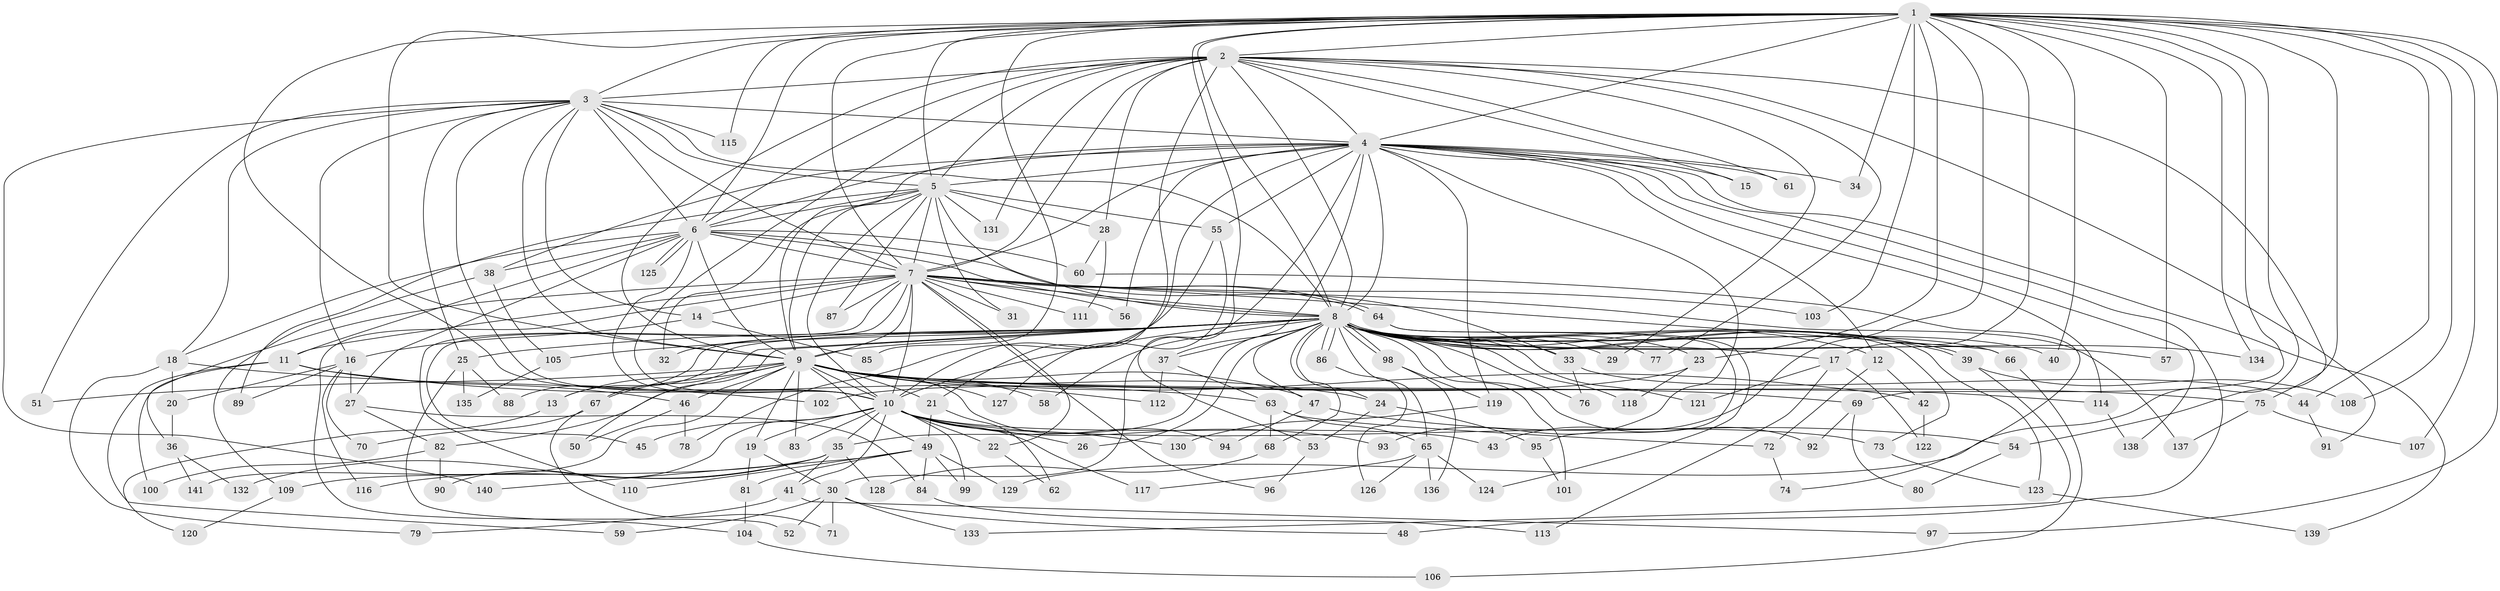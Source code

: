 // Generated by graph-tools (version 1.1) at 2025/34/03/09/25 02:34:40]
// undirected, 141 vertices, 307 edges
graph export_dot {
graph [start="1"]
  node [color=gray90,style=filled];
  1;
  2;
  3;
  4;
  5;
  6;
  7;
  8;
  9;
  10;
  11;
  12;
  13;
  14;
  15;
  16;
  17;
  18;
  19;
  20;
  21;
  22;
  23;
  24;
  25;
  26;
  27;
  28;
  29;
  30;
  31;
  32;
  33;
  34;
  35;
  36;
  37;
  38;
  39;
  40;
  41;
  42;
  43;
  44;
  45;
  46;
  47;
  48;
  49;
  50;
  51;
  52;
  53;
  54;
  55;
  56;
  57;
  58;
  59;
  60;
  61;
  62;
  63;
  64;
  65;
  66;
  67;
  68;
  69;
  70;
  71;
  72;
  73;
  74;
  75;
  76;
  77;
  78;
  79;
  80;
  81;
  82;
  83;
  84;
  85;
  86;
  87;
  88;
  89;
  90;
  91;
  92;
  93;
  94;
  95;
  96;
  97;
  98;
  99;
  100;
  101;
  102;
  103;
  104;
  105;
  106;
  107;
  108;
  109;
  110;
  111;
  112;
  113;
  114;
  115;
  116;
  117;
  118;
  119;
  120;
  121;
  122;
  123;
  124;
  125;
  126;
  127;
  128;
  129;
  130;
  131;
  132;
  133;
  134;
  135;
  136;
  137;
  138;
  139;
  140;
  141;
  1 -- 2;
  1 -- 3;
  1 -- 4;
  1 -- 5;
  1 -- 6;
  1 -- 7;
  1 -- 8;
  1 -- 9;
  1 -- 10;
  1 -- 17;
  1 -- 23;
  1 -- 34;
  1 -- 40;
  1 -- 43;
  1 -- 44;
  1 -- 53;
  1 -- 54;
  1 -- 57;
  1 -- 69;
  1 -- 85;
  1 -- 97;
  1 -- 103;
  1 -- 107;
  1 -- 108;
  1 -- 115;
  1 -- 129;
  1 -- 134;
  2 -- 3;
  2 -- 4;
  2 -- 5;
  2 -- 6;
  2 -- 7;
  2 -- 8;
  2 -- 9;
  2 -- 10;
  2 -- 15;
  2 -- 21;
  2 -- 28;
  2 -- 29;
  2 -- 61;
  2 -- 75;
  2 -- 77;
  2 -- 91;
  2 -- 131;
  3 -- 4;
  3 -- 5;
  3 -- 6;
  3 -- 7;
  3 -- 8;
  3 -- 9;
  3 -- 10;
  3 -- 14;
  3 -- 16;
  3 -- 18;
  3 -- 25;
  3 -- 51;
  3 -- 115;
  3 -- 140;
  4 -- 5;
  4 -- 6;
  4 -- 7;
  4 -- 8;
  4 -- 9;
  4 -- 10;
  4 -- 12;
  4 -- 15;
  4 -- 30;
  4 -- 34;
  4 -- 37;
  4 -- 38;
  4 -- 48;
  4 -- 55;
  4 -- 56;
  4 -- 61;
  4 -- 93;
  4 -- 114;
  4 -- 119;
  4 -- 138;
  4 -- 139;
  5 -- 6;
  5 -- 7;
  5 -- 8;
  5 -- 9;
  5 -- 10;
  5 -- 28;
  5 -- 31;
  5 -- 32;
  5 -- 55;
  5 -- 87;
  5 -- 89;
  5 -- 131;
  6 -- 7;
  6 -- 8;
  6 -- 9;
  6 -- 10;
  6 -- 11;
  6 -- 18;
  6 -- 27;
  6 -- 33;
  6 -- 38;
  6 -- 60;
  6 -- 125;
  6 -- 125;
  7 -- 8;
  7 -- 9;
  7 -- 10;
  7 -- 11;
  7 -- 14;
  7 -- 22;
  7 -- 31;
  7 -- 36;
  7 -- 45;
  7 -- 52;
  7 -- 56;
  7 -- 64;
  7 -- 64;
  7 -- 66;
  7 -- 87;
  7 -- 96;
  7 -- 103;
  7 -- 110;
  7 -- 111;
  7 -- 137;
  8 -- 9;
  8 -- 10;
  8 -- 12;
  8 -- 13;
  8 -- 17;
  8 -- 23;
  8 -- 24;
  8 -- 25;
  8 -- 26;
  8 -- 29;
  8 -- 32;
  8 -- 33;
  8 -- 35;
  8 -- 37;
  8 -- 39;
  8 -- 39;
  8 -- 40;
  8 -- 47;
  8 -- 50;
  8 -- 57;
  8 -- 58;
  8 -- 65;
  8 -- 66;
  8 -- 67;
  8 -- 68;
  8 -- 73;
  8 -- 76;
  8 -- 77;
  8 -- 86;
  8 -- 86;
  8 -- 88;
  8 -- 92;
  8 -- 98;
  8 -- 98;
  8 -- 101;
  8 -- 105;
  8 -- 118;
  8 -- 121;
  8 -- 123;
  8 -- 134;
  9 -- 10;
  9 -- 13;
  9 -- 19;
  9 -- 21;
  9 -- 24;
  9 -- 42;
  9 -- 46;
  9 -- 47;
  9 -- 49;
  9 -- 51;
  9 -- 58;
  9 -- 67;
  9 -- 69;
  9 -- 75;
  9 -- 82;
  9 -- 83;
  9 -- 94;
  9 -- 112;
  9 -- 114;
  9 -- 127;
  9 -- 141;
  10 -- 19;
  10 -- 22;
  10 -- 26;
  10 -- 35;
  10 -- 41;
  10 -- 43;
  10 -- 45;
  10 -- 73;
  10 -- 83;
  10 -- 90;
  10 -- 93;
  10 -- 99;
  10 -- 117;
  10 -- 130;
  11 -- 46;
  11 -- 59;
  11 -- 63;
  11 -- 100;
  12 -- 42;
  12 -- 72;
  13 -- 120;
  14 -- 16;
  14 -- 85;
  16 -- 20;
  16 -- 27;
  16 -- 70;
  16 -- 89;
  16 -- 116;
  17 -- 113;
  17 -- 121;
  17 -- 122;
  18 -- 20;
  18 -- 79;
  18 -- 102;
  19 -- 30;
  19 -- 81;
  20 -- 36;
  21 -- 49;
  21 -- 62;
  22 -- 62;
  23 -- 102;
  23 -- 118;
  24 -- 53;
  24 -- 95;
  25 -- 88;
  25 -- 104;
  25 -- 135;
  27 -- 82;
  27 -- 84;
  28 -- 60;
  28 -- 111;
  30 -- 48;
  30 -- 52;
  30 -- 59;
  30 -- 71;
  30 -- 133;
  33 -- 44;
  33 -- 76;
  35 -- 41;
  35 -- 109;
  35 -- 116;
  35 -- 128;
  35 -- 132;
  36 -- 132;
  36 -- 141;
  37 -- 63;
  37 -- 112;
  38 -- 105;
  38 -- 109;
  39 -- 108;
  39 -- 133;
  41 -- 79;
  41 -- 97;
  42 -- 122;
  44 -- 91;
  46 -- 50;
  46 -- 78;
  47 -- 54;
  47 -- 94;
  49 -- 81;
  49 -- 84;
  49 -- 99;
  49 -- 110;
  49 -- 129;
  49 -- 140;
  53 -- 96;
  54 -- 80;
  55 -- 78;
  55 -- 127;
  60 -- 74;
  63 -- 65;
  63 -- 68;
  63 -- 72;
  64 -- 95;
  64 -- 124;
  65 -- 117;
  65 -- 124;
  65 -- 126;
  65 -- 136;
  66 -- 106;
  67 -- 70;
  67 -- 71;
  68 -- 128;
  69 -- 80;
  69 -- 92;
  72 -- 74;
  73 -- 123;
  75 -- 107;
  75 -- 137;
  81 -- 104;
  82 -- 90;
  82 -- 100;
  84 -- 113;
  86 -- 126;
  95 -- 101;
  98 -- 119;
  98 -- 136;
  104 -- 106;
  105 -- 135;
  109 -- 120;
  114 -- 138;
  119 -- 130;
  123 -- 139;
}
